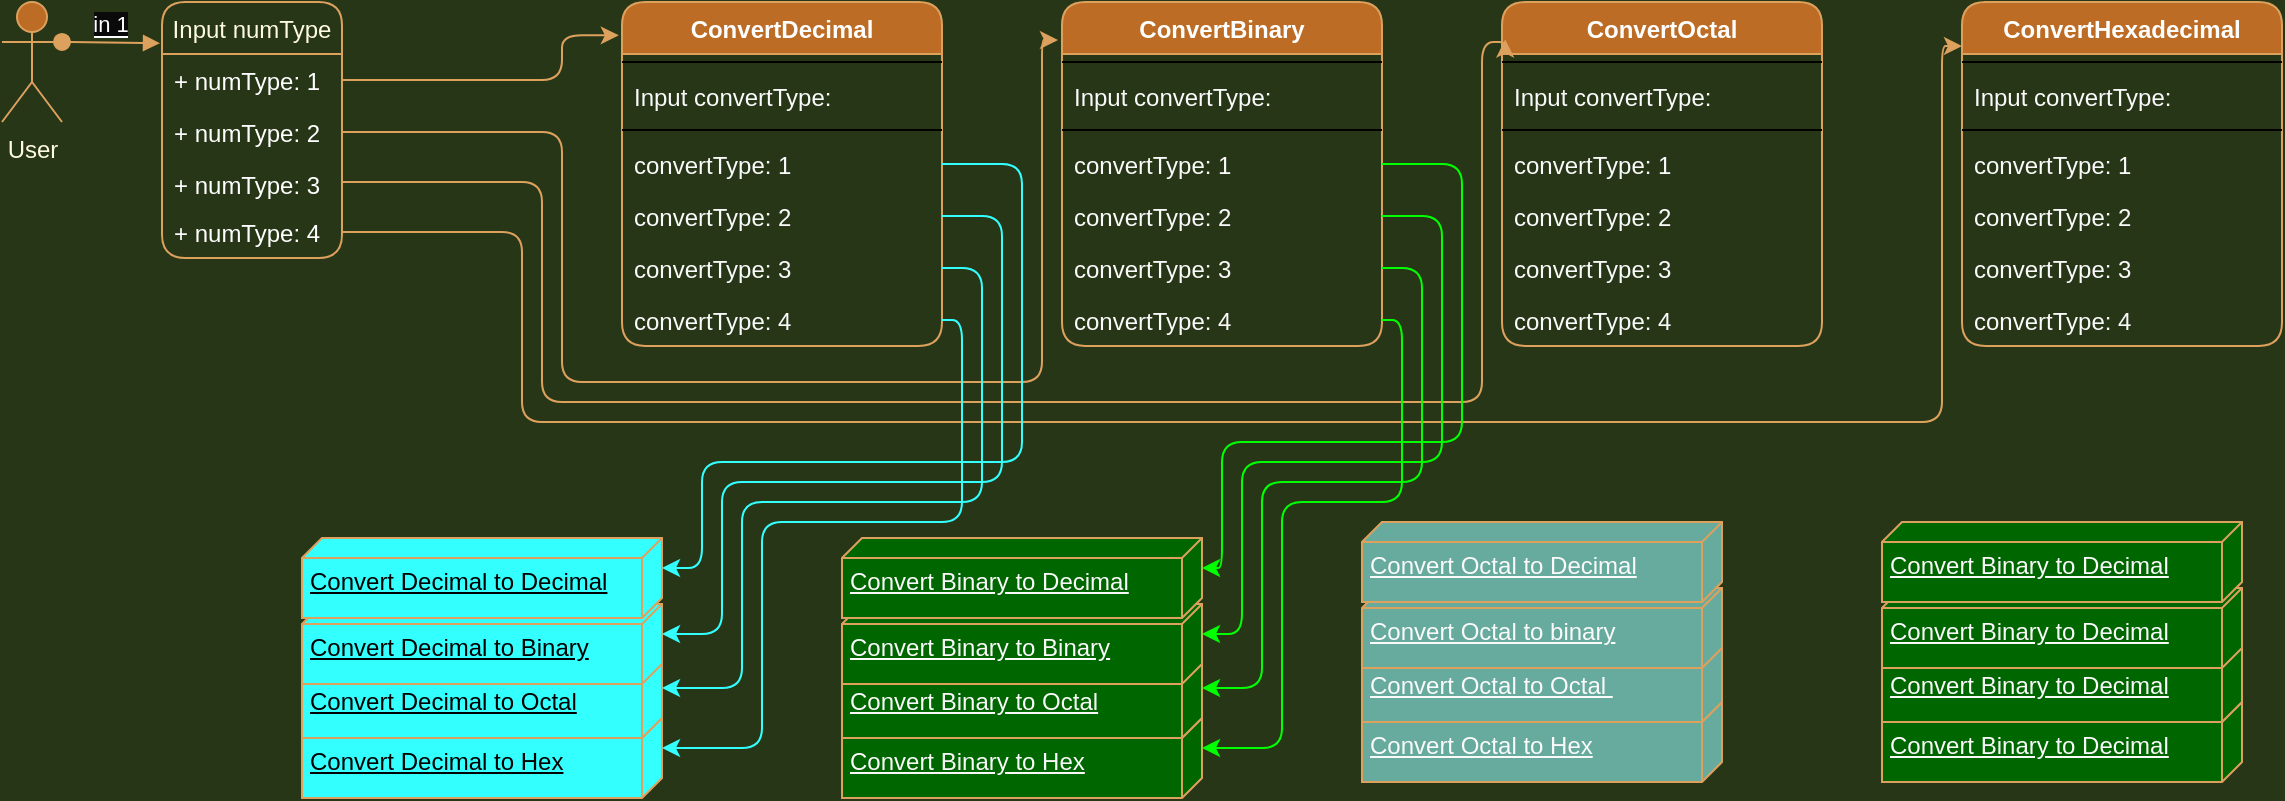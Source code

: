 <mxfile version="13.9.9" type="github">
  <diagram name="Page-1" id="e7e014a7-5840-1c2e-5031-d8a46d1fe8dd">
    <mxGraphModel dx="1171" dy="643" grid="1" gridSize="10" guides="1" tooltips="1" connect="1" arrows="1" fold="1" page="1" pageScale="1" pageWidth="1169" pageHeight="826" background="#283618" math="0" shadow="0">
      <root>
        <mxCell id="0" />
        <mxCell id="1" parent="0" />
        <mxCell id="_OB9mGQ97apT48qR6tUE-49" value="User" style="shape=umlActor;verticalLabelPosition=bottom;verticalAlign=top;html=1;rounded=1;sketch=0;strokeColor=#DDA15E;fillColor=#BC6C25;fontColor=#FEFAE0;" vertex="1" parent="1">
          <mxGeometry x="20" y="10" width="30" height="60" as="geometry" />
        </mxCell>
        <mxCell id="_OB9mGQ97apT48qR6tUE-50" value="Input numType" style="swimlane;fontStyle=0;childLayout=stackLayout;horizontal=1;startSize=26;fillColor=none;horizontalStack=0;resizeParent=1;resizeParentMax=0;resizeLast=0;collapsible=1;marginBottom=0;rounded=1;sketch=0;strokeColor=#DDA15E;fontColor=#FEFAE0;" vertex="1" parent="1">
          <mxGeometry x="100" y="10" width="90" height="128" as="geometry" />
        </mxCell>
        <mxCell id="_OB9mGQ97apT48qR6tUE-51" value="+ numType: 1 " style="text;strokeColor=none;fillColor=none;align=left;verticalAlign=top;spacingLeft=4;spacingRight=4;overflow=hidden;rotatable=0;points=[[0,0.5],[1,0.5]];portConstraint=eastwest;fontColor=#FFFFFF;" vertex="1" parent="_OB9mGQ97apT48qR6tUE-50">
          <mxGeometry y="26" width="90" height="26" as="geometry" />
        </mxCell>
        <mxCell id="_OB9mGQ97apT48qR6tUE-56" value="+ numType: 2" style="text;strokeColor=none;fillColor=none;align=left;verticalAlign=top;spacingLeft=4;spacingRight=4;overflow=hidden;rotatable=0;points=[[0,0.5],[1,0.5]];portConstraint=eastwest;fontColor=#FFFFFF;" vertex="1" parent="_OB9mGQ97apT48qR6tUE-50">
          <mxGeometry y="52" width="90" height="26" as="geometry" />
        </mxCell>
        <mxCell id="_OB9mGQ97apT48qR6tUE-58" value="+ numType: 3" style="text;strokeColor=none;fillColor=none;align=left;verticalAlign=top;spacingLeft=4;spacingRight=4;overflow=hidden;rotatable=0;points=[[0,0.5],[1,0.5]];portConstraint=eastwest;fontColor=#FFFFFF;" vertex="1" parent="_OB9mGQ97apT48qR6tUE-50">
          <mxGeometry y="78" width="90" height="24" as="geometry" />
        </mxCell>
        <mxCell id="_OB9mGQ97apT48qR6tUE-57" value="+ numType: 4" style="text;strokeColor=none;fillColor=none;align=left;verticalAlign=top;spacingLeft=4;spacingRight=4;overflow=hidden;rotatable=0;points=[[0,0.5],[1,0.5]];portConstraint=eastwest;fontColor=#FFFFFF;" vertex="1" parent="_OB9mGQ97apT48qR6tUE-50">
          <mxGeometry y="102" width="90" height="26" as="geometry" />
        </mxCell>
        <mxCell id="_OB9mGQ97apT48qR6tUE-59" value="&lt;span style=&quot;background-color: rgb(10 , 10 , 10)&quot;&gt;in 1&lt;/span&gt;" style="html=1;verticalAlign=bottom;startArrow=oval;startFill=1;endArrow=block;startSize=8;strokeColor=#DDA15E;fillColor=#BC6C25;fontColor=#FFFFFF;exitX=1;exitY=0.333;exitDx=0;exitDy=0;exitPerimeter=0;entryX=-0.011;entryY=0.161;entryDx=0;entryDy=0;entryPerimeter=0;" edge="1" parent="1" source="_OB9mGQ97apT48qR6tUE-49" target="_OB9mGQ97apT48qR6tUE-50">
          <mxGeometry width="60" relative="1" as="geometry">
            <mxPoint x="80" y="280" as="sourcePoint" />
            <mxPoint x="140" y="280" as="targetPoint" />
          </mxGeometry>
        </mxCell>
        <mxCell id="_OB9mGQ97apT48qR6tUE-69" value="ConvertDecimal" style="swimlane;fontStyle=1;align=center;verticalAlign=top;childLayout=stackLayout;horizontal=1;startSize=26;horizontalStack=0;resizeParent=1;resizeParentMax=0;resizeLast=0;collapsible=1;marginBottom=0;rounded=1;sketch=0;strokeColor=#DDA15E;fillColor=#BC6C25;fontColor=#FFFFFF;" vertex="1" parent="1">
          <mxGeometry x="330" y="10" width="160" height="172" as="geometry" />
        </mxCell>
        <mxCell id="_OB9mGQ97apT48qR6tUE-71" value="" style="line;strokeWidth=1;fillColor=none;align=left;verticalAlign=middle;spacingTop=-1;spacingLeft=3;spacingRight=3;rotatable=0;labelPosition=right;points=[];portConstraint=eastwest;" vertex="1" parent="_OB9mGQ97apT48qR6tUE-69">
          <mxGeometry y="26" width="160" height="8" as="geometry" />
        </mxCell>
        <mxCell id="_OB9mGQ97apT48qR6tUE-72" value="Input convertType:" style="text;strokeColor=none;fillColor=none;align=left;verticalAlign=top;spacingLeft=4;spacingRight=4;overflow=hidden;rotatable=0;points=[[0,0.5],[1,0.5]];portConstraint=eastwest;fontColor=#FAFAFA;" vertex="1" parent="_OB9mGQ97apT48qR6tUE-69">
          <mxGeometry y="34" width="160" height="26" as="geometry" />
        </mxCell>
        <mxCell id="_OB9mGQ97apT48qR6tUE-85" value="" style="line;strokeWidth=1;fillColor=none;align=left;verticalAlign=middle;spacingTop=-1;spacingLeft=3;spacingRight=3;rotatable=0;labelPosition=right;points=[];portConstraint=eastwest;rounded=1;sketch=0;fontColor=#FAFAFA;" vertex="1" parent="_OB9mGQ97apT48qR6tUE-69">
          <mxGeometry y="60" width="160" height="8" as="geometry" />
        </mxCell>
        <mxCell id="_OB9mGQ97apT48qR6tUE-86" value="convertType: 1" style="text;strokeColor=none;fillColor=none;align=left;verticalAlign=top;spacingLeft=4;spacingRight=4;overflow=hidden;rotatable=0;points=[[0,0.5],[1,0.5]];portConstraint=eastwest;fontColor=#FAFAFA;" vertex="1" parent="_OB9mGQ97apT48qR6tUE-69">
          <mxGeometry y="68" width="160" height="26" as="geometry" />
        </mxCell>
        <mxCell id="_OB9mGQ97apT48qR6tUE-89" value="convertType: 2" style="text;strokeColor=none;fillColor=none;align=left;verticalAlign=top;spacingLeft=4;spacingRight=4;overflow=hidden;rotatable=0;points=[[0,0.5],[1,0.5]];portConstraint=eastwest;fontColor=#FAFAFA;" vertex="1" parent="_OB9mGQ97apT48qR6tUE-69">
          <mxGeometry y="94" width="160" height="26" as="geometry" />
        </mxCell>
        <mxCell id="_OB9mGQ97apT48qR6tUE-90" value="convertType: 3" style="text;strokeColor=none;fillColor=none;align=left;verticalAlign=top;spacingLeft=4;spacingRight=4;overflow=hidden;rotatable=0;points=[[0,0.5],[1,0.5]];portConstraint=eastwest;fontColor=#FAFAFA;" vertex="1" parent="_OB9mGQ97apT48qR6tUE-69">
          <mxGeometry y="120" width="160" height="26" as="geometry" />
        </mxCell>
        <mxCell id="_OB9mGQ97apT48qR6tUE-91" value="convertType: 4" style="text;strokeColor=none;fillColor=none;align=left;verticalAlign=top;spacingLeft=4;spacingRight=4;overflow=hidden;rotatable=0;points=[[0,0.5],[1,0.5]];portConstraint=eastwest;fontColor=#FAFAFA;" vertex="1" parent="_OB9mGQ97apT48qR6tUE-69">
          <mxGeometry y="146" width="160" height="26" as="geometry" />
        </mxCell>
        <mxCell id="_OB9mGQ97apT48qR6tUE-81" style="edgeStyle=elbowEdgeStyle;rounded=1;sketch=0;orthogonalLoop=1;jettySize=auto;html=1;entryX=-0.01;entryY=0.097;entryDx=0;entryDy=0;strokeColor=#DDA15E;fillColor=#BC6C25;fontColor=#FAFAFA;entryPerimeter=0;" edge="1" parent="1" source="_OB9mGQ97apT48qR6tUE-51" target="_OB9mGQ97apT48qR6tUE-69">
          <mxGeometry relative="1" as="geometry">
            <Array as="points">
              <mxPoint x="300" y="49" />
            </Array>
          </mxGeometry>
        </mxCell>
        <mxCell id="_OB9mGQ97apT48qR6tUE-93" value="ConvertBinary&#xa;" style="swimlane;fontStyle=1;align=center;verticalAlign=top;childLayout=stackLayout;horizontal=1;startSize=26;horizontalStack=0;resizeParent=1;resizeParentMax=0;resizeLast=0;collapsible=1;marginBottom=0;rounded=1;sketch=0;strokeColor=#DDA15E;fillColor=#BC6C25;fontColor=#FFFFFF;" vertex="1" parent="1">
          <mxGeometry x="550" y="10" width="160" height="172" as="geometry" />
        </mxCell>
        <mxCell id="_OB9mGQ97apT48qR6tUE-94" value="" style="line;strokeWidth=1;fillColor=none;align=left;verticalAlign=middle;spacingTop=-1;spacingLeft=3;spacingRight=3;rotatable=0;labelPosition=right;points=[];portConstraint=eastwest;" vertex="1" parent="_OB9mGQ97apT48qR6tUE-93">
          <mxGeometry y="26" width="160" height="8" as="geometry" />
        </mxCell>
        <mxCell id="_OB9mGQ97apT48qR6tUE-95" value="Input convertType:" style="text;strokeColor=none;fillColor=none;align=left;verticalAlign=top;spacingLeft=4;spacingRight=4;overflow=hidden;rotatable=0;points=[[0,0.5],[1,0.5]];portConstraint=eastwest;fontColor=#FAFAFA;" vertex="1" parent="_OB9mGQ97apT48qR6tUE-93">
          <mxGeometry y="34" width="160" height="26" as="geometry" />
        </mxCell>
        <mxCell id="_OB9mGQ97apT48qR6tUE-96" value="" style="line;strokeWidth=1;fillColor=none;align=left;verticalAlign=middle;spacingTop=-1;spacingLeft=3;spacingRight=3;rotatable=0;labelPosition=right;points=[];portConstraint=eastwest;rounded=1;sketch=0;fontColor=#FAFAFA;" vertex="1" parent="_OB9mGQ97apT48qR6tUE-93">
          <mxGeometry y="60" width="160" height="8" as="geometry" />
        </mxCell>
        <mxCell id="_OB9mGQ97apT48qR6tUE-97" value="convertType: 1" style="text;strokeColor=none;fillColor=none;align=left;verticalAlign=top;spacingLeft=4;spacingRight=4;overflow=hidden;rotatable=0;points=[[0,0.5],[1,0.5]];portConstraint=eastwest;fontColor=#FAFAFA;" vertex="1" parent="_OB9mGQ97apT48qR6tUE-93">
          <mxGeometry y="68" width="160" height="26" as="geometry" />
        </mxCell>
        <mxCell id="_OB9mGQ97apT48qR6tUE-98" value="convertType: 2" style="text;strokeColor=none;fillColor=none;align=left;verticalAlign=top;spacingLeft=4;spacingRight=4;overflow=hidden;rotatable=0;points=[[0,0.5],[1,0.5]];portConstraint=eastwest;fontColor=#FAFAFA;" vertex="1" parent="_OB9mGQ97apT48qR6tUE-93">
          <mxGeometry y="94" width="160" height="26" as="geometry" />
        </mxCell>
        <mxCell id="_OB9mGQ97apT48qR6tUE-99" value="convertType: 3" style="text;strokeColor=none;fillColor=none;align=left;verticalAlign=top;spacingLeft=4;spacingRight=4;overflow=hidden;rotatable=0;points=[[0,0.5],[1,0.5]];portConstraint=eastwest;fontColor=#FAFAFA;" vertex="1" parent="_OB9mGQ97apT48qR6tUE-93">
          <mxGeometry y="120" width="160" height="26" as="geometry" />
        </mxCell>
        <mxCell id="_OB9mGQ97apT48qR6tUE-100" value="convertType: 4" style="text;strokeColor=none;fillColor=none;align=left;verticalAlign=top;spacingLeft=4;spacingRight=4;overflow=hidden;rotatable=0;points=[[0,0.5],[1,0.5]];portConstraint=eastwest;fontColor=#FAFAFA;" vertex="1" parent="_OB9mGQ97apT48qR6tUE-93">
          <mxGeometry y="146" width="160" height="26" as="geometry" />
        </mxCell>
        <mxCell id="_OB9mGQ97apT48qR6tUE-101" value="ConvertOctal" style="swimlane;fontStyle=1;align=center;verticalAlign=top;childLayout=stackLayout;horizontal=1;startSize=26;horizontalStack=0;resizeParent=1;resizeParentMax=0;resizeLast=0;collapsible=1;marginBottom=0;rounded=1;sketch=0;strokeColor=#DDA15E;fillColor=#BC6C25;fontColor=#FFFFFF;" vertex="1" parent="1">
          <mxGeometry x="770" y="10" width="160" height="172" as="geometry" />
        </mxCell>
        <mxCell id="_OB9mGQ97apT48qR6tUE-102" value="" style="line;strokeWidth=1;fillColor=none;align=left;verticalAlign=middle;spacingTop=-1;spacingLeft=3;spacingRight=3;rotatable=0;labelPosition=right;points=[];portConstraint=eastwest;" vertex="1" parent="_OB9mGQ97apT48qR6tUE-101">
          <mxGeometry y="26" width="160" height="8" as="geometry" />
        </mxCell>
        <mxCell id="_OB9mGQ97apT48qR6tUE-103" value="Input convertType:" style="text;strokeColor=none;fillColor=none;align=left;verticalAlign=top;spacingLeft=4;spacingRight=4;overflow=hidden;rotatable=0;points=[[0,0.5],[1,0.5]];portConstraint=eastwest;fontColor=#FAFAFA;" vertex="1" parent="_OB9mGQ97apT48qR6tUE-101">
          <mxGeometry y="34" width="160" height="26" as="geometry" />
        </mxCell>
        <mxCell id="_OB9mGQ97apT48qR6tUE-104" value="" style="line;strokeWidth=1;fillColor=none;align=left;verticalAlign=middle;spacingTop=-1;spacingLeft=3;spacingRight=3;rotatable=0;labelPosition=right;points=[];portConstraint=eastwest;rounded=1;sketch=0;fontColor=#FAFAFA;" vertex="1" parent="_OB9mGQ97apT48qR6tUE-101">
          <mxGeometry y="60" width="160" height="8" as="geometry" />
        </mxCell>
        <mxCell id="_OB9mGQ97apT48qR6tUE-105" value="convertType: 1" style="text;strokeColor=none;fillColor=none;align=left;verticalAlign=top;spacingLeft=4;spacingRight=4;overflow=hidden;rotatable=0;points=[[0,0.5],[1,0.5]];portConstraint=eastwest;fontColor=#FAFAFA;" vertex="1" parent="_OB9mGQ97apT48qR6tUE-101">
          <mxGeometry y="68" width="160" height="26" as="geometry" />
        </mxCell>
        <mxCell id="_OB9mGQ97apT48qR6tUE-106" value="convertType: 2" style="text;strokeColor=none;fillColor=none;align=left;verticalAlign=top;spacingLeft=4;spacingRight=4;overflow=hidden;rotatable=0;points=[[0,0.5],[1,0.5]];portConstraint=eastwest;fontColor=#FAFAFA;" vertex="1" parent="_OB9mGQ97apT48qR6tUE-101">
          <mxGeometry y="94" width="160" height="26" as="geometry" />
        </mxCell>
        <mxCell id="_OB9mGQ97apT48qR6tUE-107" value="convertType: 3" style="text;strokeColor=none;fillColor=none;align=left;verticalAlign=top;spacingLeft=4;spacingRight=4;overflow=hidden;rotatable=0;points=[[0,0.5],[1,0.5]];portConstraint=eastwest;fontColor=#FAFAFA;" vertex="1" parent="_OB9mGQ97apT48qR6tUE-101">
          <mxGeometry y="120" width="160" height="26" as="geometry" />
        </mxCell>
        <mxCell id="_OB9mGQ97apT48qR6tUE-108" value="convertType: 4" style="text;strokeColor=none;fillColor=none;align=left;verticalAlign=top;spacingLeft=4;spacingRight=4;overflow=hidden;rotatable=0;points=[[0,0.5],[1,0.5]];portConstraint=eastwest;fontColor=#FAFAFA;" vertex="1" parent="_OB9mGQ97apT48qR6tUE-101">
          <mxGeometry y="146" width="160" height="26" as="geometry" />
        </mxCell>
        <mxCell id="_OB9mGQ97apT48qR6tUE-109" value="ConvertHexadecimal&#xa;" style="swimlane;fontStyle=1;align=center;verticalAlign=top;childLayout=stackLayout;horizontal=1;startSize=26;horizontalStack=0;resizeParent=1;resizeParentMax=0;resizeLast=0;collapsible=1;marginBottom=0;rounded=1;sketch=0;strokeColor=#DDA15E;fillColor=#BC6C25;fontColor=#FFFFFF;" vertex="1" parent="1">
          <mxGeometry x="1000" y="10" width="160" height="172" as="geometry" />
        </mxCell>
        <mxCell id="_OB9mGQ97apT48qR6tUE-110" value="" style="line;strokeWidth=1;fillColor=none;align=left;verticalAlign=middle;spacingTop=-1;spacingLeft=3;spacingRight=3;rotatable=0;labelPosition=right;points=[];portConstraint=eastwest;" vertex="1" parent="_OB9mGQ97apT48qR6tUE-109">
          <mxGeometry y="26" width="160" height="8" as="geometry" />
        </mxCell>
        <mxCell id="_OB9mGQ97apT48qR6tUE-111" value="Input convertType:" style="text;strokeColor=none;fillColor=none;align=left;verticalAlign=top;spacingLeft=4;spacingRight=4;overflow=hidden;rotatable=0;points=[[0,0.5],[1,0.5]];portConstraint=eastwest;fontColor=#FAFAFA;" vertex="1" parent="_OB9mGQ97apT48qR6tUE-109">
          <mxGeometry y="34" width="160" height="26" as="geometry" />
        </mxCell>
        <mxCell id="_OB9mGQ97apT48qR6tUE-112" value="" style="line;strokeWidth=1;fillColor=none;align=left;verticalAlign=middle;spacingTop=-1;spacingLeft=3;spacingRight=3;rotatable=0;labelPosition=right;points=[];portConstraint=eastwest;rounded=1;sketch=0;fontColor=#FAFAFA;" vertex="1" parent="_OB9mGQ97apT48qR6tUE-109">
          <mxGeometry y="60" width="160" height="8" as="geometry" />
        </mxCell>
        <mxCell id="_OB9mGQ97apT48qR6tUE-113" value="convertType: 1" style="text;strokeColor=none;fillColor=none;align=left;verticalAlign=top;spacingLeft=4;spacingRight=4;overflow=hidden;rotatable=0;points=[[0,0.5],[1,0.5]];portConstraint=eastwest;fontColor=#FAFAFA;" vertex="1" parent="_OB9mGQ97apT48qR6tUE-109">
          <mxGeometry y="68" width="160" height="26" as="geometry" />
        </mxCell>
        <mxCell id="_OB9mGQ97apT48qR6tUE-114" value="convertType: 2" style="text;strokeColor=none;fillColor=none;align=left;verticalAlign=top;spacingLeft=4;spacingRight=4;overflow=hidden;rotatable=0;points=[[0,0.5],[1,0.5]];portConstraint=eastwest;fontColor=#FAFAFA;" vertex="1" parent="_OB9mGQ97apT48qR6tUE-109">
          <mxGeometry y="94" width="160" height="26" as="geometry" />
        </mxCell>
        <mxCell id="_OB9mGQ97apT48qR6tUE-115" value="convertType: 3" style="text;strokeColor=none;fillColor=none;align=left;verticalAlign=top;spacingLeft=4;spacingRight=4;overflow=hidden;rotatable=0;points=[[0,0.5],[1,0.5]];portConstraint=eastwest;fontColor=#FAFAFA;" vertex="1" parent="_OB9mGQ97apT48qR6tUE-109">
          <mxGeometry y="120" width="160" height="26" as="geometry" />
        </mxCell>
        <mxCell id="_OB9mGQ97apT48qR6tUE-116" value="convertType: 4" style="text;strokeColor=none;fillColor=none;align=left;verticalAlign=top;spacingLeft=4;spacingRight=4;overflow=hidden;rotatable=0;points=[[0,0.5],[1,0.5]];portConstraint=eastwest;fontColor=#FAFAFA;" vertex="1" parent="_OB9mGQ97apT48qR6tUE-109">
          <mxGeometry y="146" width="160" height="26" as="geometry" />
        </mxCell>
        <mxCell id="_OB9mGQ97apT48qR6tUE-118" style="edgeStyle=orthogonalEdgeStyle;rounded=1;sketch=0;orthogonalLoop=1;jettySize=auto;html=1;exitX=1;exitY=0.5;exitDx=0;exitDy=0;strokeColor=#DDA15E;fillColor=#BC6C25;fontColor=#FAFAFA;" edge="1" parent="1" source="_OB9mGQ97apT48qR6tUE-56">
          <mxGeometry relative="1" as="geometry">
            <mxPoint x="548" y="29" as="targetPoint" />
            <Array as="points">
              <mxPoint x="300" y="75" />
              <mxPoint x="300" y="200" />
              <mxPoint x="540" y="200" />
              <mxPoint x="540" y="29" />
            </Array>
          </mxGeometry>
        </mxCell>
        <mxCell id="_OB9mGQ97apT48qR6tUE-119" style="rounded=1;sketch=0;orthogonalLoop=1;jettySize=auto;html=1;exitX=1;exitY=0.5;exitDx=0;exitDy=0;strokeColor=#DDA15E;fillColor=#BC6C25;fontColor=#FAFAFA;edgeStyle=orthogonalEdgeStyle;entryX=0.01;entryY=0.109;entryDx=0;entryDy=0;entryPerimeter=0;" edge="1" parent="1" source="_OB9mGQ97apT48qR6tUE-58" target="_OB9mGQ97apT48qR6tUE-101">
          <mxGeometry relative="1" as="geometry">
            <mxPoint x="760" y="29" as="targetPoint" />
            <Array as="points">
              <mxPoint x="290" y="100" />
              <mxPoint x="290" y="210" />
              <mxPoint x="760" y="210" />
              <mxPoint x="760" y="30" />
              <mxPoint x="772" y="30" />
            </Array>
          </mxGeometry>
        </mxCell>
        <mxCell id="_OB9mGQ97apT48qR6tUE-120" style="edgeStyle=orthogonalEdgeStyle;rounded=1;sketch=0;orthogonalLoop=1;jettySize=auto;html=1;exitX=1;exitY=0.5;exitDx=0;exitDy=0;strokeColor=#DDA15E;fillColor=#BC6C25;fontColor=#FAFAFA;" edge="1" parent="1" source="_OB9mGQ97apT48qR6tUE-57" target="_OB9mGQ97apT48qR6tUE-109">
          <mxGeometry relative="1" as="geometry">
            <mxPoint x="940" y="30" as="targetPoint" />
            <Array as="points">
              <mxPoint x="280" y="125" />
              <mxPoint x="280" y="220" />
              <mxPoint x="990" y="220" />
              <mxPoint x="990" y="32" />
            </Array>
          </mxGeometry>
        </mxCell>
        <mxCell id="_OB9mGQ97apT48qR6tUE-121" value="Convert Decimal to Hex" style="verticalAlign=top;align=left;spacingTop=8;spacingLeft=2;spacingRight=12;shape=cube;size=10;direction=south;fontStyle=4;html=1;rounded=1;sketch=0;strokeColor=#DDA15E;fillColor=#33FFFF;" vertex="1" parent="1">
          <mxGeometry x="170" y="368" width="180" height="40" as="geometry" />
        </mxCell>
        <mxCell id="_OB9mGQ97apT48qR6tUE-122" value="Convert Decimal to Octal" style="verticalAlign=top;align=left;spacingTop=8;spacingLeft=2;spacingRight=12;shape=cube;size=10;direction=south;fontStyle=4;html=1;rounded=1;sketch=0;strokeColor=#DDA15E;fillColor=#33FFFF;" vertex="1" parent="1">
          <mxGeometry x="170" y="338" width="180" height="40" as="geometry" />
        </mxCell>
        <mxCell id="_OB9mGQ97apT48qR6tUE-123" value="Convert Decimal to Binary" style="verticalAlign=top;align=left;spacingTop=8;spacingLeft=2;spacingRight=12;shape=cube;size=10;direction=south;fontStyle=4;html=1;rounded=1;sketch=0;strokeColor=#DDA15E;fillColor=#33FFFF;" vertex="1" parent="1">
          <mxGeometry x="170" y="311" width="180" height="40" as="geometry" />
        </mxCell>
        <mxCell id="_OB9mGQ97apT48qR6tUE-125" value="Convert Decimal to Decimal" style="verticalAlign=top;align=left;spacingTop=8;spacingLeft=2;spacingRight=12;shape=cube;size=10;direction=south;fontStyle=4;html=1;rounded=1;sketch=0;strokeColor=#DDA15E;fillColor=#33FFFF;" vertex="1" parent="1">
          <mxGeometry x="170" y="278" width="180" height="40" as="geometry" />
        </mxCell>
        <mxCell id="_OB9mGQ97apT48qR6tUE-126" value="Convert Binary to Hex" style="verticalAlign=top;align=left;spacingTop=8;spacingLeft=2;spacingRight=12;shape=cube;size=10;direction=south;fontStyle=4;html=1;rounded=1;sketch=0;strokeColor=#DDA15E;fontColor=#FAFAFA;fillColor=#006600;" vertex="1" parent="1">
          <mxGeometry x="440" y="368" width="180" height="40" as="geometry" />
        </mxCell>
        <mxCell id="_OB9mGQ97apT48qR6tUE-127" value="Convert Binary to Octal" style="verticalAlign=top;align=left;spacingTop=8;spacingLeft=2;spacingRight=12;shape=cube;size=10;direction=south;fontStyle=4;html=1;rounded=1;sketch=0;strokeColor=#DDA15E;fontColor=#FAFAFA;fillColor=#006600;" vertex="1" parent="1">
          <mxGeometry x="440" y="338" width="180" height="40" as="geometry" />
        </mxCell>
        <mxCell id="_OB9mGQ97apT48qR6tUE-128" value="Convert Binary to Binary" style="verticalAlign=top;align=left;spacingTop=8;spacingLeft=2;spacingRight=12;shape=cube;size=10;direction=south;fontStyle=4;html=1;rounded=1;sketch=0;strokeColor=#DDA15E;fontColor=#FAFAFA;fillColor=#006600;" vertex="1" parent="1">
          <mxGeometry x="440" y="311" width="180" height="40" as="geometry" />
        </mxCell>
        <mxCell id="_OB9mGQ97apT48qR6tUE-129" value="Convert Binary to Decimal" style="verticalAlign=top;align=left;spacingTop=8;spacingLeft=2;spacingRight=12;shape=cube;size=10;direction=south;fontStyle=4;html=1;rounded=1;sketch=0;strokeColor=#DDA15E;fontColor=#FAFAFA;fillColor=#006600;" vertex="1" parent="1">
          <mxGeometry x="440" y="278" width="180" height="40" as="geometry" />
        </mxCell>
        <mxCell id="_OB9mGQ97apT48qR6tUE-130" value="Convert Binary to Decimal" style="verticalAlign=top;align=left;spacingTop=8;spacingLeft=2;spacingRight=12;shape=cube;size=10;direction=south;fontStyle=4;html=1;rounded=1;sketch=0;strokeColor=#DDA15E;fontColor=#FAFAFA;fillColor=#006600;" vertex="1" parent="1">
          <mxGeometry x="960" y="360" width="180" height="40" as="geometry" />
        </mxCell>
        <mxCell id="_OB9mGQ97apT48qR6tUE-131" value="Convert Binary to Decimal" style="verticalAlign=top;align=left;spacingTop=8;spacingLeft=2;spacingRight=12;shape=cube;size=10;direction=south;fontStyle=4;html=1;rounded=1;sketch=0;strokeColor=#DDA15E;fontColor=#FAFAFA;fillColor=#006600;" vertex="1" parent="1">
          <mxGeometry x="960" y="330" width="180" height="40" as="geometry" />
        </mxCell>
        <mxCell id="_OB9mGQ97apT48qR6tUE-132" value="Convert Binary to Decimal" style="verticalAlign=top;align=left;spacingTop=8;spacingLeft=2;spacingRight=12;shape=cube;size=10;direction=south;fontStyle=4;html=1;rounded=1;sketch=0;strokeColor=#DDA15E;fontColor=#FAFAFA;fillColor=#006600;" vertex="1" parent="1">
          <mxGeometry x="960" y="303" width="180" height="40" as="geometry" />
        </mxCell>
        <mxCell id="_OB9mGQ97apT48qR6tUE-133" value="Convert Binary to Decimal" style="verticalAlign=top;align=left;spacingTop=8;spacingLeft=2;spacingRight=12;shape=cube;size=10;direction=south;fontStyle=4;html=1;rounded=1;sketch=0;strokeColor=#DDA15E;fontColor=#FAFAFA;fillColor=#006600;" vertex="1" parent="1">
          <mxGeometry x="960" y="270" width="180" height="40" as="geometry" />
        </mxCell>
        <mxCell id="_OB9mGQ97apT48qR6tUE-134" value="Convert Octal to Hex" style="verticalAlign=top;align=left;spacingTop=8;spacingLeft=2;spacingRight=12;shape=cube;size=10;direction=south;fontStyle=4;html=1;rounded=1;sketch=0;strokeColor=#DDA15E;fontColor=#FAFAFA;fillColor=#67AB9F;" vertex="1" parent="1">
          <mxGeometry x="700" y="360" width="180" height="40" as="geometry" />
        </mxCell>
        <mxCell id="_OB9mGQ97apT48qR6tUE-135" value="Convert Octal to Octal&amp;nbsp;" style="verticalAlign=top;align=left;spacingTop=8;spacingLeft=2;spacingRight=12;shape=cube;size=10;direction=south;fontStyle=4;html=1;rounded=1;sketch=0;strokeColor=#DDA15E;fontColor=#FAFAFA;fillColor=#67AB9F;" vertex="1" parent="1">
          <mxGeometry x="700" y="330" width="180" height="40" as="geometry" />
        </mxCell>
        <mxCell id="_OB9mGQ97apT48qR6tUE-136" value="Convert Octal to binary" style="verticalAlign=top;align=left;spacingTop=8;spacingLeft=2;spacingRight=12;shape=cube;size=10;direction=south;fontStyle=4;html=1;rounded=1;sketch=0;strokeColor=#DDA15E;fontColor=#FAFAFA;fillColor=#67AB9F;" vertex="1" parent="1">
          <mxGeometry x="700" y="303" width="180" height="40" as="geometry" />
        </mxCell>
        <mxCell id="_OB9mGQ97apT48qR6tUE-137" value="Convert Octal to Decimal" style="verticalAlign=top;align=left;spacingTop=8;spacingLeft=2;spacingRight=12;shape=cube;size=10;direction=south;fontStyle=4;html=1;rounded=1;sketch=0;strokeColor=#DDA15E;fontColor=#FAFAFA;fillColor=#67AB9F;" vertex="1" parent="1">
          <mxGeometry x="700" y="270" width="180" height="40" as="geometry" />
        </mxCell>
        <mxCell id="_OB9mGQ97apT48qR6tUE-139" style="edgeStyle=orthogonalEdgeStyle;rounded=1;sketch=0;orthogonalLoop=1;jettySize=auto;html=1;exitX=1;exitY=0.5;exitDx=0;exitDy=0;entryX=0;entryY=0;entryDx=15;entryDy=0;entryPerimeter=0;fillColor=#BC6C25;fontColor=#FAFAFA;strokeColor=#33FFFF;" edge="1" parent="1" source="_OB9mGQ97apT48qR6tUE-86" target="_OB9mGQ97apT48qR6tUE-125">
          <mxGeometry relative="1" as="geometry">
            <Array as="points">
              <mxPoint x="530" y="91" />
              <mxPoint x="530" y="240" />
              <mxPoint x="370" y="240" />
              <mxPoint x="370" y="293" />
            </Array>
          </mxGeometry>
        </mxCell>
        <mxCell id="_OB9mGQ97apT48qR6tUE-140" style="edgeStyle=orthogonalEdgeStyle;rounded=1;sketch=0;orthogonalLoop=1;jettySize=auto;html=1;exitX=1;exitY=0.5;exitDx=0;exitDy=0;entryX=0;entryY=0;entryDx=15;entryDy=0;entryPerimeter=0;fillColor=#BC6C25;fontColor=#FAFAFA;strokeColor=#33FFFF;" edge="1" parent="1" source="_OB9mGQ97apT48qR6tUE-89" target="_OB9mGQ97apT48qR6tUE-123">
          <mxGeometry relative="1" as="geometry">
            <Array as="points">
              <mxPoint x="520" y="117" />
              <mxPoint x="520" y="250" />
              <mxPoint x="380" y="250" />
              <mxPoint x="380" y="326" />
            </Array>
          </mxGeometry>
        </mxCell>
        <mxCell id="_OB9mGQ97apT48qR6tUE-142" style="edgeStyle=orthogonalEdgeStyle;rounded=1;sketch=0;orthogonalLoop=1;jettySize=auto;html=1;exitX=1;exitY=0.5;exitDx=0;exitDy=0;entryX=0;entryY=0;entryDx=15;entryDy=0;entryPerimeter=0;strokeColor=#33FFFF;fillColor=#BC6C25;fontColor=#000000;" edge="1" parent="1" source="_OB9mGQ97apT48qR6tUE-90" target="_OB9mGQ97apT48qR6tUE-122">
          <mxGeometry relative="1" as="geometry">
            <Array as="points">
              <mxPoint x="510" y="143" />
              <mxPoint x="510" y="260" />
              <mxPoint x="390" y="260" />
              <mxPoint x="390" y="353" />
            </Array>
          </mxGeometry>
        </mxCell>
        <mxCell id="_OB9mGQ97apT48qR6tUE-143" style="edgeStyle=orthogonalEdgeStyle;rounded=1;sketch=0;orthogonalLoop=1;jettySize=auto;html=1;exitX=1;exitY=0.5;exitDx=0;exitDy=0;entryX=0;entryY=0;entryDx=15;entryDy=0;entryPerimeter=0;strokeColor=#33FFFF;fillColor=#BC6C25;fontColor=#000000;" edge="1" parent="1" source="_OB9mGQ97apT48qR6tUE-91" target="_OB9mGQ97apT48qR6tUE-121">
          <mxGeometry relative="1" as="geometry">
            <Array as="points">
              <mxPoint x="500" y="169" />
              <mxPoint x="500" y="270" />
              <mxPoint x="400" y="270" />
              <mxPoint x="400" y="383" />
            </Array>
          </mxGeometry>
        </mxCell>
        <mxCell id="_OB9mGQ97apT48qR6tUE-144" style="edgeStyle=orthogonalEdgeStyle;rounded=1;sketch=0;orthogonalLoop=1;jettySize=auto;html=1;exitX=1;exitY=0.5;exitDx=0;exitDy=0;entryX=0;entryY=0;entryDx=15;entryDy=0;entryPerimeter=0;fillColor=#BC6C25;fontColor=#000000;strokeColor=#00FF00;" edge="1" parent="1" source="_OB9mGQ97apT48qR6tUE-97" target="_OB9mGQ97apT48qR6tUE-129">
          <mxGeometry relative="1" as="geometry">
            <Array as="points">
              <mxPoint x="750" y="91" />
              <mxPoint x="750" y="230" />
              <mxPoint x="630" y="230" />
              <mxPoint x="630" y="293" />
            </Array>
          </mxGeometry>
        </mxCell>
        <mxCell id="_OB9mGQ97apT48qR6tUE-145" style="edgeStyle=orthogonalEdgeStyle;rounded=1;sketch=0;orthogonalLoop=1;jettySize=auto;html=1;exitX=1;exitY=0.5;exitDx=0;exitDy=0;entryX=0;entryY=0;entryDx=15;entryDy=0;entryPerimeter=0;strokeColor=#00FF00;fillColor=#BC6C25;fontColor=#000000;" edge="1" parent="1" source="_OB9mGQ97apT48qR6tUE-98" target="_OB9mGQ97apT48qR6tUE-128">
          <mxGeometry relative="1" as="geometry">
            <Array as="points">
              <mxPoint x="740" y="117" />
              <mxPoint x="740" y="240" />
              <mxPoint x="640" y="240" />
              <mxPoint x="640" y="326" />
            </Array>
          </mxGeometry>
        </mxCell>
        <mxCell id="_OB9mGQ97apT48qR6tUE-146" style="edgeStyle=orthogonalEdgeStyle;rounded=1;sketch=0;orthogonalLoop=1;jettySize=auto;html=1;exitX=1;exitY=0.5;exitDx=0;exitDy=0;entryX=0;entryY=0;entryDx=15;entryDy=0;entryPerimeter=0;strokeColor=#00FF00;fillColor=#BC6C25;fontColor=#000000;" edge="1" parent="1" source="_OB9mGQ97apT48qR6tUE-99" target="_OB9mGQ97apT48qR6tUE-127">
          <mxGeometry relative="1" as="geometry">
            <Array as="points">
              <mxPoint x="730" y="143" />
              <mxPoint x="730" y="250" />
              <mxPoint x="650" y="250" />
              <mxPoint x="650" y="353" />
            </Array>
          </mxGeometry>
        </mxCell>
        <mxCell id="_OB9mGQ97apT48qR6tUE-147" style="edgeStyle=orthogonalEdgeStyle;rounded=1;sketch=0;orthogonalLoop=1;jettySize=auto;html=1;exitX=1;exitY=0.5;exitDx=0;exitDy=0;entryX=0;entryY=0;entryDx=15;entryDy=0;entryPerimeter=0;strokeColor=#00FF00;fillColor=#BC6C25;fontColor=#000000;" edge="1" parent="1" source="_OB9mGQ97apT48qR6tUE-100" target="_OB9mGQ97apT48qR6tUE-126">
          <mxGeometry relative="1" as="geometry">
            <Array as="points">
              <mxPoint x="720" y="169" />
              <mxPoint x="720" y="260" />
              <mxPoint x="660" y="260" />
              <mxPoint x="660" y="383" />
            </Array>
          </mxGeometry>
        </mxCell>
      </root>
    </mxGraphModel>
  </diagram>
</mxfile>
